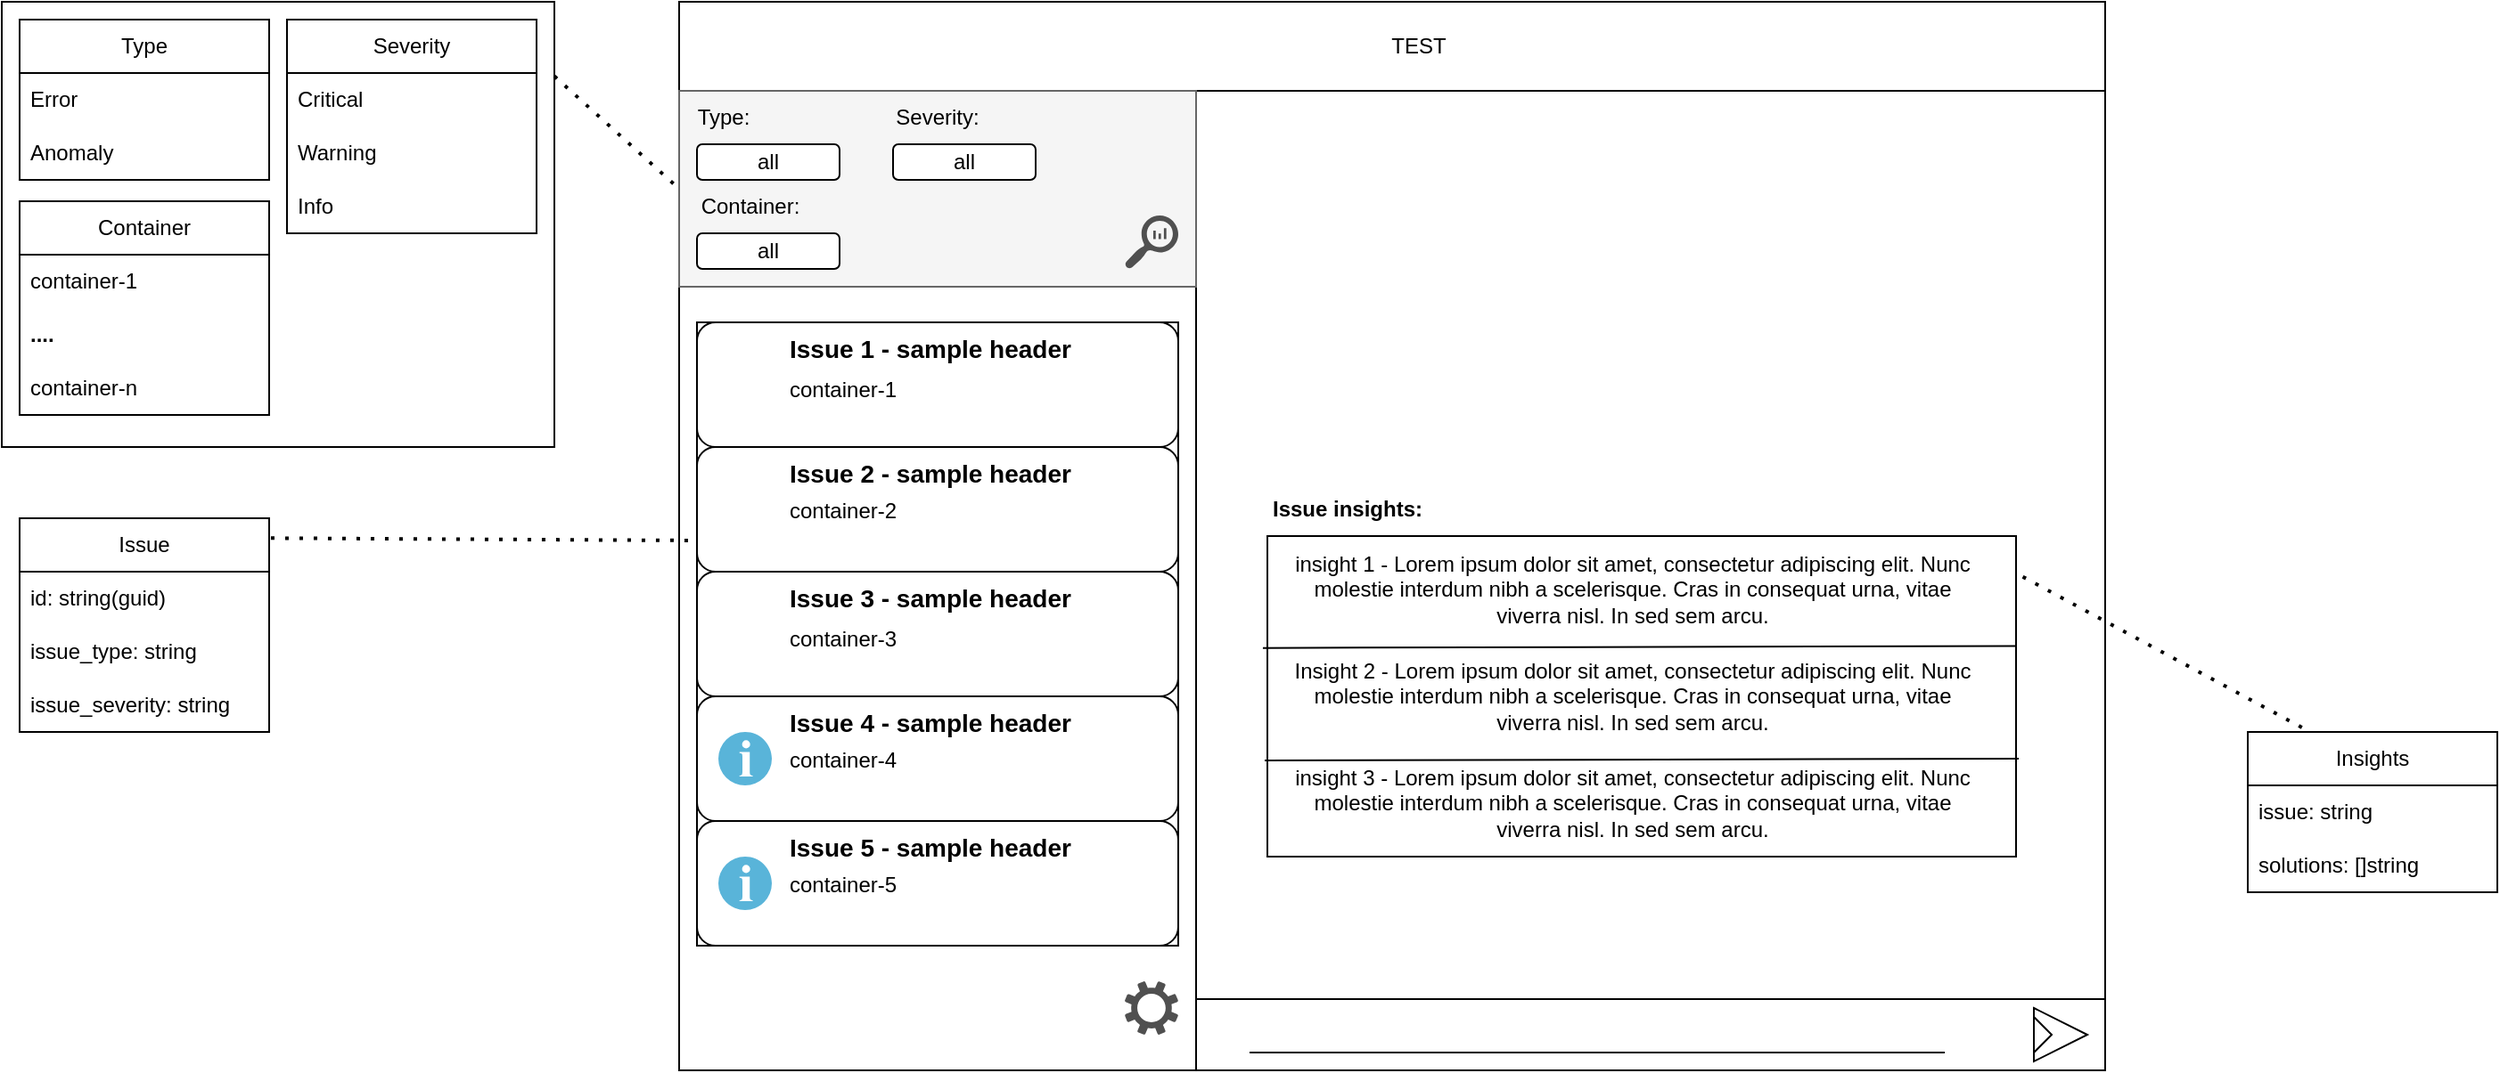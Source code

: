 <mxfile version="22.0.0" type="device">
  <diagram name="Strona-1" id="57BagvwrJGTCNAmZzF1o">
    <mxGraphModel dx="2591" dy="960" grid="1" gridSize="10" guides="1" tooltips="1" connect="1" arrows="1" fold="1" page="1" pageScale="1" pageWidth="827" pageHeight="1169" math="0" shadow="0">
      <root>
        <mxCell id="0" />
        <mxCell id="1" parent="0" />
        <mxCell id="Q18Vzf5FBxK6tpwk7XFQ-74" value="" style="rounded=0;whiteSpace=wrap;html=1;" vertex="1" parent="1">
          <mxGeometry x="-360" y="160" width="310" height="250" as="geometry" />
        </mxCell>
        <mxCell id="Q18Vzf5FBxK6tpwk7XFQ-1" value="" style="rounded=0;whiteSpace=wrap;html=1;" vertex="1" parent="1">
          <mxGeometry x="20" y="160" width="800" height="600" as="geometry" />
        </mxCell>
        <mxCell id="Q18Vzf5FBxK6tpwk7XFQ-3" value="" style="rounded=0;whiteSpace=wrap;html=1;" vertex="1" parent="1">
          <mxGeometry x="20" y="210" width="290" height="550" as="geometry" />
        </mxCell>
        <mxCell id="Q18Vzf5FBxK6tpwk7XFQ-29" value="" style="rounded=0;whiteSpace=wrap;html=1;" vertex="1" parent="1">
          <mxGeometry x="30" y="340" width="270" height="350" as="geometry" />
        </mxCell>
        <mxCell id="Q18Vzf5FBxK6tpwk7XFQ-2" value="" style="rounded=0;whiteSpace=wrap;html=1;" vertex="1" parent="1">
          <mxGeometry x="20" y="160" width="800" height="50" as="geometry" />
        </mxCell>
        <mxCell id="Q18Vzf5FBxK6tpwk7XFQ-4" value="" style="rounded=0;whiteSpace=wrap;html=1;" vertex="1" parent="1">
          <mxGeometry x="350" y="460" width="420" height="180" as="geometry" />
        </mxCell>
        <mxCell id="Q18Vzf5FBxK6tpwk7XFQ-5" value="" style="rounded=0;whiteSpace=wrap;html=1;" vertex="1" parent="1">
          <mxGeometry x="310" y="720" width="510" height="40" as="geometry" />
        </mxCell>
        <mxCell id="Q18Vzf5FBxK6tpwk7XFQ-6" value="" style="triangle;whiteSpace=wrap;html=1;" vertex="1" parent="1">
          <mxGeometry x="780" y="725" width="30" height="30" as="geometry" />
        </mxCell>
        <mxCell id="Q18Vzf5FBxK6tpwk7XFQ-7" value="" style="triangle;whiteSpace=wrap;html=1;" vertex="1" parent="1">
          <mxGeometry x="780" y="730" width="10" height="20" as="geometry" />
        </mxCell>
        <mxCell id="Q18Vzf5FBxK6tpwk7XFQ-9" value="" style="endArrow=none;html=1;rounded=0;" edge="1" parent="1">
          <mxGeometry width="50" height="50" relative="1" as="geometry">
            <mxPoint x="340" y="750" as="sourcePoint" />
            <mxPoint x="730" y="750" as="targetPoint" />
          </mxGeometry>
        </mxCell>
        <mxCell id="Q18Vzf5FBxK6tpwk7XFQ-10" value="" style="rounded=0;whiteSpace=wrap;html=1;fillColor=#f5f5f5;strokeColor=#666666;fontColor=#333333;" vertex="1" parent="1">
          <mxGeometry x="20" y="210" width="290" height="110" as="geometry" />
        </mxCell>
        <mxCell id="Q18Vzf5FBxK6tpwk7XFQ-11" value="" style="endArrow=none;html=1;rounded=0;entryX=1.001;entryY=0.343;entryDx=0;entryDy=0;exitX=-0.006;exitY=0.349;exitDx=0;exitDy=0;exitPerimeter=0;entryPerimeter=0;" edge="1" parent="1" source="Q18Vzf5FBxK6tpwk7XFQ-4" target="Q18Vzf5FBxK6tpwk7XFQ-4">
          <mxGeometry width="50" height="50" relative="1" as="geometry">
            <mxPoint x="410" y="530" as="sourcePoint" />
            <mxPoint x="460" y="480" as="targetPoint" />
          </mxGeometry>
        </mxCell>
        <mxCell id="Q18Vzf5FBxK6tpwk7XFQ-12" value="" style="endArrow=none;html=1;rounded=0;entryX=1.001;entryY=0.343;entryDx=0;entryDy=0;exitX=-0.006;exitY=0.349;exitDx=0;exitDy=0;exitPerimeter=0;entryPerimeter=0;" edge="1" parent="1">
          <mxGeometry width="50" height="50" relative="1" as="geometry">
            <mxPoint x="348.5" y="586" as="sourcePoint" />
            <mxPoint x="771.5" y="585" as="targetPoint" />
          </mxGeometry>
        </mxCell>
        <mxCell id="Q18Vzf5FBxK6tpwk7XFQ-13" value="Type:" style="text;html=1;strokeColor=none;fillColor=none;align=center;verticalAlign=middle;whiteSpace=wrap;rounded=0;" vertex="1" parent="1">
          <mxGeometry x="20" y="210" width="50" height="30" as="geometry" />
        </mxCell>
        <mxCell id="Q18Vzf5FBxK6tpwk7XFQ-14" value="Severity:" style="text;html=1;strokeColor=none;fillColor=none;align=center;verticalAlign=middle;whiteSpace=wrap;rounded=0;" vertex="1" parent="1">
          <mxGeometry x="135" y="210" width="60" height="30" as="geometry" />
        </mxCell>
        <mxCell id="Q18Vzf5FBxK6tpwk7XFQ-15" value="all" style="rounded=1;whiteSpace=wrap;html=1;" vertex="1" parent="1">
          <mxGeometry x="30" y="240" width="80" height="20" as="geometry" />
        </mxCell>
        <mxCell id="Q18Vzf5FBxK6tpwk7XFQ-16" value="all" style="rounded=1;whiteSpace=wrap;html=1;" vertex="1" parent="1">
          <mxGeometry x="140" y="240" width="80" height="20" as="geometry" />
        </mxCell>
        <mxCell id="Q18Vzf5FBxK6tpwk7XFQ-17" value="" style="sketch=0;pointerEvents=1;shadow=0;dashed=0;html=1;strokeColor=none;labelPosition=center;verticalLabelPosition=bottom;verticalAlign=top;align=center;fillColor=#505050;shape=mxgraph.mscae.oms.log_search" vertex="1" parent="1">
          <mxGeometry x="270" y="280" width="30" height="30" as="geometry" />
        </mxCell>
        <mxCell id="Q18Vzf5FBxK6tpwk7XFQ-20" value="insight 1 -&amp;nbsp;Lorem ipsum dolor sit amet, consectetur adipiscing elit. Nunc molestie interdum nibh a scelerisque. Cras in consequat urna, vitae viverra nisl. In sed sem arcu." style="text;html=1;strokeColor=none;fillColor=none;align=center;verticalAlign=middle;whiteSpace=wrap;rounded=0;" vertex="1" parent="1">
          <mxGeometry x="360" y="470" width="390" height="40" as="geometry" />
        </mxCell>
        <mxCell id="Q18Vzf5FBxK6tpwk7XFQ-21" value="Insight 2 -&amp;nbsp;Lorem ipsum dolor sit amet, consectetur adipiscing elit. Nunc molestie interdum nibh a scelerisque. Cras in consequat urna, vitae viverra nisl. In sed sem arcu." style="text;html=1;strokeColor=none;fillColor=none;align=center;verticalAlign=middle;whiteSpace=wrap;rounded=0;" vertex="1" parent="1">
          <mxGeometry x="360" y="530" width="390" height="40" as="geometry" />
        </mxCell>
        <mxCell id="Q18Vzf5FBxK6tpwk7XFQ-22" value="insight 3 -&amp;nbsp;Lorem ipsum dolor sit amet, consectetur adipiscing elit. Nunc molestie interdum nibh a scelerisque. Cras in consequat urna, vitae viverra nisl. In sed sem arcu." style="text;html=1;strokeColor=none;fillColor=none;align=center;verticalAlign=middle;whiteSpace=wrap;rounded=0;" vertex="1" parent="1">
          <mxGeometry x="360" y="590" width="390" height="40" as="geometry" />
        </mxCell>
        <mxCell id="Q18Vzf5FBxK6tpwk7XFQ-23" value="" style="rounded=1;whiteSpace=wrap;html=1;" vertex="1" parent="1">
          <mxGeometry x="30" y="340" width="270" height="70" as="geometry" />
        </mxCell>
        <mxCell id="Q18Vzf5FBxK6tpwk7XFQ-24" value="" style="rounded=1;whiteSpace=wrap;html=1;" vertex="1" parent="1">
          <mxGeometry x="30" y="410" width="270" height="70" as="geometry" />
        </mxCell>
        <mxCell id="Q18Vzf5FBxK6tpwk7XFQ-25" value="" style="rounded=1;whiteSpace=wrap;html=1;" vertex="1" parent="1">
          <mxGeometry x="30" y="480" width="270" height="70" as="geometry" />
        </mxCell>
        <mxCell id="Q18Vzf5FBxK6tpwk7XFQ-27" value="" style="rounded=1;whiteSpace=wrap;html=1;" vertex="1" parent="1">
          <mxGeometry x="30" y="550" width="270" height="70" as="geometry" />
        </mxCell>
        <mxCell id="Q18Vzf5FBxK6tpwk7XFQ-28" value="" style="rounded=1;whiteSpace=wrap;html=1;" vertex="1" parent="1">
          <mxGeometry x="30" y="620" width="270" height="70" as="geometry" />
        </mxCell>
        <mxCell id="Q18Vzf5FBxK6tpwk7XFQ-32" value="" style="sketch=0;pointerEvents=1;shadow=0;dashed=0;html=1;strokeColor=none;labelPosition=center;verticalLabelPosition=bottom;verticalAlign=top;align=center;fillColor=#505050;shape=mxgraph.mscae.enterprise.settings" vertex="1" parent="1">
          <mxGeometry x="270" y="710" width="30" height="30" as="geometry" />
        </mxCell>
        <mxCell id="Q18Vzf5FBxK6tpwk7XFQ-33" value="Container:" style="text;html=1;strokeColor=none;fillColor=none;align=center;verticalAlign=middle;whiteSpace=wrap;rounded=0;" vertex="1" parent="1">
          <mxGeometry x="30" y="260" width="60" height="30" as="geometry" />
        </mxCell>
        <mxCell id="Q18Vzf5FBxK6tpwk7XFQ-34" value="all" style="rounded=1;whiteSpace=wrap;html=1;" vertex="1" parent="1">
          <mxGeometry x="30" y="290" width="80" height="20" as="geometry" />
        </mxCell>
        <mxCell id="Q18Vzf5FBxK6tpwk7XFQ-36" value="&lt;b&gt;Issue insights:&lt;/b&gt;" style="text;html=1;strokeColor=none;fillColor=none;align=center;verticalAlign=middle;whiteSpace=wrap;rounded=0;" vertex="1" parent="1">
          <mxGeometry x="350" y="430" width="90" height="30" as="geometry" />
        </mxCell>
        <mxCell id="Q18Vzf5FBxK6tpwk7XFQ-37" value="TEST" style="text;html=1;strokeColor=none;fillColor=none;align=center;verticalAlign=middle;whiteSpace=wrap;rounded=0;" vertex="1" parent="1">
          <mxGeometry x="280" y="170" width="310" height="30" as="geometry" />
        </mxCell>
        <mxCell id="Q18Vzf5FBxK6tpwk7XFQ-39" value="&lt;b&gt;&lt;font style=&quot;font-size: 14px;&quot;&gt;Issue 1 - sample header&lt;/font&gt;&lt;/b&gt;" style="text;html=1;strokeColor=none;fillColor=none;align=left;verticalAlign=middle;whiteSpace=wrap;rounded=0;" vertex="1" parent="1">
          <mxGeometry x="80" y="340" width="170" height="30" as="geometry" />
        </mxCell>
        <mxCell id="Q18Vzf5FBxK6tpwk7XFQ-40" value="&lt;b&gt;&lt;font style=&quot;font-size: 14px;&quot;&gt;Issue 2 - sample header&lt;/font&gt;&lt;/b&gt;" style="text;html=1;strokeColor=none;fillColor=none;align=left;verticalAlign=middle;whiteSpace=wrap;rounded=0;" vertex="1" parent="1">
          <mxGeometry x="80" y="410" width="170" height="30" as="geometry" />
        </mxCell>
        <mxCell id="Q18Vzf5FBxK6tpwk7XFQ-41" value="&lt;b&gt;&lt;font style=&quot;font-size: 14px;&quot;&gt;Issue 3 - sample header&lt;/font&gt;&lt;/b&gt;" style="text;html=1;strokeColor=none;fillColor=none;align=left;verticalAlign=middle;whiteSpace=wrap;rounded=0;" vertex="1" parent="1">
          <mxGeometry x="80" y="480" width="170" height="30" as="geometry" />
        </mxCell>
        <mxCell id="Q18Vzf5FBxK6tpwk7XFQ-42" value="&lt;b&gt;&lt;font style=&quot;font-size: 14px;&quot;&gt;Issue 4 - sample header&lt;/font&gt;&lt;/b&gt;" style="text;html=1;strokeColor=none;fillColor=none;align=left;verticalAlign=middle;whiteSpace=wrap;rounded=0;" vertex="1" parent="1">
          <mxGeometry x="80" y="550" width="170" height="30" as="geometry" />
        </mxCell>
        <mxCell id="Q18Vzf5FBxK6tpwk7XFQ-43" value="&lt;b&gt;&lt;font style=&quot;font-size: 14px;&quot;&gt;Issue 5 - sample header&lt;/font&gt;&lt;/b&gt;" style="text;html=1;strokeColor=none;fillColor=none;align=left;verticalAlign=middle;whiteSpace=wrap;rounded=0;" vertex="1" parent="1">
          <mxGeometry x="80" y="620" width="170" height="30" as="geometry" />
        </mxCell>
        <mxCell id="Q18Vzf5FBxK6tpwk7XFQ-45" value="" style="shape=image;html=1;verticalAlign=top;verticalLabelPosition=bottom;labelBackgroundColor=#ffffff;imageAspect=0;aspect=fixed;image=https://cdn2.iconfinder.com/data/icons/crystalproject/32x32/actions/messagebox_critical.png" vertex="1" parent="1">
          <mxGeometry x="39" y="360" width="32" height="32" as="geometry" />
        </mxCell>
        <mxCell id="Q18Vzf5FBxK6tpwk7XFQ-46" value="" style="shape=image;html=1;verticalAlign=top;verticalLabelPosition=bottom;labelBackgroundColor=#ffffff;imageAspect=0;aspect=fixed;image=https://cdn2.iconfinder.com/data/icons/crystalproject/32x32/actions/messagebox_critical.png" vertex="1" parent="1">
          <mxGeometry x="39" y="428" width="32" height="32" as="geometry" />
        </mxCell>
        <mxCell id="Q18Vzf5FBxK6tpwk7XFQ-47" value="" style="shape=image;html=1;verticalAlign=top;verticalLabelPosition=bottom;labelBackgroundColor=#ffffff;imageAspect=0;aspect=fixed;image=https://cdn2.iconfinder.com/data/icons/crystalproject/32x32/actions/agt_update_critical.png" vertex="1" parent="1">
          <mxGeometry x="40" y="500" width="32" height="32" as="geometry" />
        </mxCell>
        <mxCell id="Q18Vzf5FBxK6tpwk7XFQ-48" value="" style="image;sketch=0;aspect=fixed;html=1;points=[];align=center;fontSize=12;image=img/lib/mscae/Info.svg;" vertex="1" parent="1">
          <mxGeometry x="42" y="570" width="30" height="30" as="geometry" />
        </mxCell>
        <mxCell id="Q18Vzf5FBxK6tpwk7XFQ-49" value="" style="image;sketch=0;aspect=fixed;html=1;points=[];align=center;fontSize=12;image=img/lib/mscae/Info.svg;" vertex="1" parent="1">
          <mxGeometry x="42" y="640" width="30" height="30" as="geometry" />
        </mxCell>
        <mxCell id="Q18Vzf5FBxK6tpwk7XFQ-50" value="container-1" style="text;html=1;strokeColor=none;fillColor=none;align=left;verticalAlign=middle;whiteSpace=wrap;rounded=0;" vertex="1" parent="1">
          <mxGeometry x="80" y="364" width="150" height="28" as="geometry" />
        </mxCell>
        <mxCell id="Q18Vzf5FBxK6tpwk7XFQ-51" value="container-2" style="text;html=1;strokeColor=none;fillColor=none;align=left;verticalAlign=middle;whiteSpace=wrap;rounded=0;" vertex="1" parent="1">
          <mxGeometry x="80" y="432" width="150" height="28" as="geometry" />
        </mxCell>
        <mxCell id="Q18Vzf5FBxK6tpwk7XFQ-52" value="container-3" style="text;html=1;strokeColor=none;fillColor=none;align=left;verticalAlign=middle;whiteSpace=wrap;rounded=0;" vertex="1" parent="1">
          <mxGeometry x="80" y="504" width="150" height="28" as="geometry" />
        </mxCell>
        <mxCell id="Q18Vzf5FBxK6tpwk7XFQ-53" value="container-4" style="text;html=1;strokeColor=none;fillColor=none;align=left;verticalAlign=middle;whiteSpace=wrap;rounded=0;" vertex="1" parent="1">
          <mxGeometry x="80" y="572" width="150" height="28" as="geometry" />
        </mxCell>
        <mxCell id="Q18Vzf5FBxK6tpwk7XFQ-54" value="container-5" style="text;html=1;strokeColor=none;fillColor=none;align=left;verticalAlign=middle;whiteSpace=wrap;rounded=0;" vertex="1" parent="1">
          <mxGeometry x="80" y="642" width="150" height="28" as="geometry" />
        </mxCell>
        <mxCell id="Q18Vzf5FBxK6tpwk7XFQ-55" value="Type" style="swimlane;fontStyle=0;childLayout=stackLayout;horizontal=1;startSize=30;horizontalStack=0;resizeParent=1;resizeParentMax=0;resizeLast=0;collapsible=1;marginBottom=0;whiteSpace=wrap;html=1;" vertex="1" parent="1">
          <mxGeometry x="-350" y="170" width="140" height="90" as="geometry" />
        </mxCell>
        <mxCell id="Q18Vzf5FBxK6tpwk7XFQ-56" value="Error" style="text;strokeColor=none;fillColor=none;align=left;verticalAlign=middle;spacingLeft=4;spacingRight=4;overflow=hidden;points=[[0,0.5],[1,0.5]];portConstraint=eastwest;rotatable=0;whiteSpace=wrap;html=1;" vertex="1" parent="Q18Vzf5FBxK6tpwk7XFQ-55">
          <mxGeometry y="30" width="140" height="30" as="geometry" />
        </mxCell>
        <mxCell id="Q18Vzf5FBxK6tpwk7XFQ-57" value="Anomaly" style="text;strokeColor=none;fillColor=none;align=left;verticalAlign=middle;spacingLeft=4;spacingRight=4;overflow=hidden;points=[[0,0.5],[1,0.5]];portConstraint=eastwest;rotatable=0;whiteSpace=wrap;html=1;" vertex="1" parent="Q18Vzf5FBxK6tpwk7XFQ-55">
          <mxGeometry y="60" width="140" height="30" as="geometry" />
        </mxCell>
        <mxCell id="Q18Vzf5FBxK6tpwk7XFQ-60" value="Severity" style="swimlane;fontStyle=0;childLayout=stackLayout;horizontal=1;startSize=30;horizontalStack=0;resizeParent=1;resizeParentMax=0;resizeLast=0;collapsible=1;marginBottom=0;whiteSpace=wrap;html=1;" vertex="1" parent="1">
          <mxGeometry x="-200" y="170" width="140" height="120" as="geometry" />
        </mxCell>
        <mxCell id="Q18Vzf5FBxK6tpwk7XFQ-61" value="Critical" style="text;strokeColor=none;fillColor=none;align=left;verticalAlign=middle;spacingLeft=4;spacingRight=4;overflow=hidden;points=[[0,0.5],[1,0.5]];portConstraint=eastwest;rotatable=0;whiteSpace=wrap;html=1;" vertex="1" parent="Q18Vzf5FBxK6tpwk7XFQ-60">
          <mxGeometry y="30" width="140" height="30" as="geometry" />
        </mxCell>
        <mxCell id="Q18Vzf5FBxK6tpwk7XFQ-62" value="Warning" style="text;strokeColor=none;fillColor=none;align=left;verticalAlign=middle;spacingLeft=4;spacingRight=4;overflow=hidden;points=[[0,0.5],[1,0.5]];portConstraint=eastwest;rotatable=0;whiteSpace=wrap;html=1;" vertex="1" parent="Q18Vzf5FBxK6tpwk7XFQ-60">
          <mxGeometry y="60" width="140" height="30" as="geometry" />
        </mxCell>
        <mxCell id="Q18Vzf5FBxK6tpwk7XFQ-63" value="Info" style="text;strokeColor=none;fillColor=none;align=left;verticalAlign=middle;spacingLeft=4;spacingRight=4;overflow=hidden;points=[[0,0.5],[1,0.5]];portConstraint=eastwest;rotatable=0;whiteSpace=wrap;html=1;" vertex="1" parent="Q18Vzf5FBxK6tpwk7XFQ-60">
          <mxGeometry y="90" width="140" height="30" as="geometry" />
        </mxCell>
        <mxCell id="Q18Vzf5FBxK6tpwk7XFQ-64" value="Container" style="swimlane;fontStyle=0;childLayout=stackLayout;horizontal=1;startSize=30;horizontalStack=0;resizeParent=1;resizeParentMax=0;resizeLast=0;collapsible=1;marginBottom=0;whiteSpace=wrap;html=1;" vertex="1" parent="1">
          <mxGeometry x="-350" y="272" width="140" height="120" as="geometry" />
        </mxCell>
        <mxCell id="Q18Vzf5FBxK6tpwk7XFQ-65" value="container-1" style="text;strokeColor=none;fillColor=none;align=left;verticalAlign=middle;spacingLeft=4;spacingRight=4;overflow=hidden;points=[[0,0.5],[1,0.5]];portConstraint=eastwest;rotatable=0;whiteSpace=wrap;html=1;" vertex="1" parent="Q18Vzf5FBxK6tpwk7XFQ-64">
          <mxGeometry y="30" width="140" height="30" as="geometry" />
        </mxCell>
        <mxCell id="Q18Vzf5FBxK6tpwk7XFQ-66" value="&lt;b&gt;....&lt;/b&gt;" style="text;strokeColor=none;fillColor=none;align=left;verticalAlign=middle;spacingLeft=4;spacingRight=4;overflow=hidden;points=[[0,0.5],[1,0.5]];portConstraint=eastwest;rotatable=0;whiteSpace=wrap;html=1;" vertex="1" parent="Q18Vzf5FBxK6tpwk7XFQ-64">
          <mxGeometry y="60" width="140" height="30" as="geometry" />
        </mxCell>
        <mxCell id="Q18Vzf5FBxK6tpwk7XFQ-67" value="container-n" style="text;strokeColor=none;fillColor=none;align=left;verticalAlign=middle;spacingLeft=4;spacingRight=4;overflow=hidden;points=[[0,0.5],[1,0.5]];portConstraint=eastwest;rotatable=0;whiteSpace=wrap;html=1;" vertex="1" parent="Q18Vzf5FBxK6tpwk7XFQ-64">
          <mxGeometry y="90" width="140" height="30" as="geometry" />
        </mxCell>
        <mxCell id="Q18Vzf5FBxK6tpwk7XFQ-68" value="Issue" style="swimlane;fontStyle=0;childLayout=stackLayout;horizontal=1;startSize=30;horizontalStack=0;resizeParent=1;resizeParentMax=0;resizeLast=0;collapsible=1;marginBottom=0;whiteSpace=wrap;html=1;" vertex="1" parent="1">
          <mxGeometry x="-350" y="450" width="140" height="120" as="geometry" />
        </mxCell>
        <mxCell id="Q18Vzf5FBxK6tpwk7XFQ-69" value="id: string(guid)" style="text;strokeColor=none;fillColor=none;align=left;verticalAlign=middle;spacingLeft=4;spacingRight=4;overflow=hidden;points=[[0,0.5],[1,0.5]];portConstraint=eastwest;rotatable=0;whiteSpace=wrap;html=1;" vertex="1" parent="Q18Vzf5FBxK6tpwk7XFQ-68">
          <mxGeometry y="30" width="140" height="30" as="geometry" />
        </mxCell>
        <mxCell id="Q18Vzf5FBxK6tpwk7XFQ-70" value="issue_type: string" style="text;strokeColor=none;fillColor=none;align=left;verticalAlign=middle;spacingLeft=4;spacingRight=4;overflow=hidden;points=[[0,0.5],[1,0.5]];portConstraint=eastwest;rotatable=0;whiteSpace=wrap;html=1;" vertex="1" parent="Q18Vzf5FBxK6tpwk7XFQ-68">
          <mxGeometry y="60" width="140" height="30" as="geometry" />
        </mxCell>
        <mxCell id="Q18Vzf5FBxK6tpwk7XFQ-76" value="issue_severity: string" style="text;strokeColor=none;fillColor=none;align=left;verticalAlign=middle;spacingLeft=4;spacingRight=4;overflow=hidden;points=[[0,0.5],[1,0.5]];portConstraint=eastwest;rotatable=0;whiteSpace=wrap;html=1;" vertex="1" parent="Q18Vzf5FBxK6tpwk7XFQ-68">
          <mxGeometry y="90" width="140" height="30" as="geometry" />
        </mxCell>
        <mxCell id="Q18Vzf5FBxK6tpwk7XFQ-73" value="" style="endArrow=none;dashed=1;html=1;dashPattern=1 3;strokeWidth=2;rounded=0;exitX=1.007;exitY=0.093;exitDx=0;exitDy=0;exitPerimeter=0;entryX=0;entryY=0.75;entryDx=0;entryDy=0;" edge="1" parent="1" source="Q18Vzf5FBxK6tpwk7XFQ-68" target="Q18Vzf5FBxK6tpwk7XFQ-24">
          <mxGeometry width="50" height="50" relative="1" as="geometry">
            <mxPoint x="180" y="520" as="sourcePoint" />
            <mxPoint x="230" y="470" as="targetPoint" />
          </mxGeometry>
        </mxCell>
        <mxCell id="Q18Vzf5FBxK6tpwk7XFQ-75" value="" style="endArrow=none;dashed=1;html=1;dashPattern=1 3;strokeWidth=2;rounded=0;entryX=0;entryY=0.5;entryDx=0;entryDy=0;exitX=1;exitY=0.167;exitDx=0;exitDy=0;exitPerimeter=0;" edge="1" parent="1" source="Q18Vzf5FBxK6tpwk7XFQ-74" target="Q18Vzf5FBxK6tpwk7XFQ-10">
          <mxGeometry width="50" height="50" relative="1" as="geometry">
            <mxPoint x="180" y="460" as="sourcePoint" />
            <mxPoint x="230" y="410" as="targetPoint" />
          </mxGeometry>
        </mxCell>
        <mxCell id="Q18Vzf5FBxK6tpwk7XFQ-77" value="Insights" style="swimlane;fontStyle=0;childLayout=stackLayout;horizontal=1;startSize=30;horizontalStack=0;resizeParent=1;resizeParentMax=0;resizeLast=0;collapsible=1;marginBottom=0;whiteSpace=wrap;html=1;" vertex="1" parent="1">
          <mxGeometry x="900" y="570" width="140" height="90" as="geometry" />
        </mxCell>
        <mxCell id="Q18Vzf5FBxK6tpwk7XFQ-79" value="issue: string" style="text;strokeColor=none;fillColor=none;align=left;verticalAlign=middle;spacingLeft=4;spacingRight=4;overflow=hidden;points=[[0,0.5],[1,0.5]];portConstraint=eastwest;rotatable=0;whiteSpace=wrap;html=1;" vertex="1" parent="Q18Vzf5FBxK6tpwk7XFQ-77">
          <mxGeometry y="30" width="140" height="30" as="geometry" />
        </mxCell>
        <mxCell id="Q18Vzf5FBxK6tpwk7XFQ-80" value="solutions: []string" style="text;strokeColor=none;fillColor=none;align=left;verticalAlign=middle;spacingLeft=4;spacingRight=4;overflow=hidden;points=[[0,0.5],[1,0.5]];portConstraint=eastwest;rotatable=0;whiteSpace=wrap;html=1;" vertex="1" parent="Q18Vzf5FBxK6tpwk7XFQ-77">
          <mxGeometry y="60" width="140" height="30" as="geometry" />
        </mxCell>
        <mxCell id="Q18Vzf5FBxK6tpwk7XFQ-81" value="" style="endArrow=none;dashed=1;html=1;dashPattern=1 3;strokeWidth=2;rounded=0;entryX=0.25;entryY=0;entryDx=0;entryDy=0;exitX=1.009;exitY=0.127;exitDx=0;exitDy=0;exitPerimeter=0;" edge="1" parent="1" source="Q18Vzf5FBxK6tpwk7XFQ-4" target="Q18Vzf5FBxK6tpwk7XFQ-77">
          <mxGeometry width="50" height="50" relative="1" as="geometry">
            <mxPoint x="490" y="480" as="sourcePoint" />
            <mxPoint x="540" y="430" as="targetPoint" />
          </mxGeometry>
        </mxCell>
      </root>
    </mxGraphModel>
  </diagram>
</mxfile>
